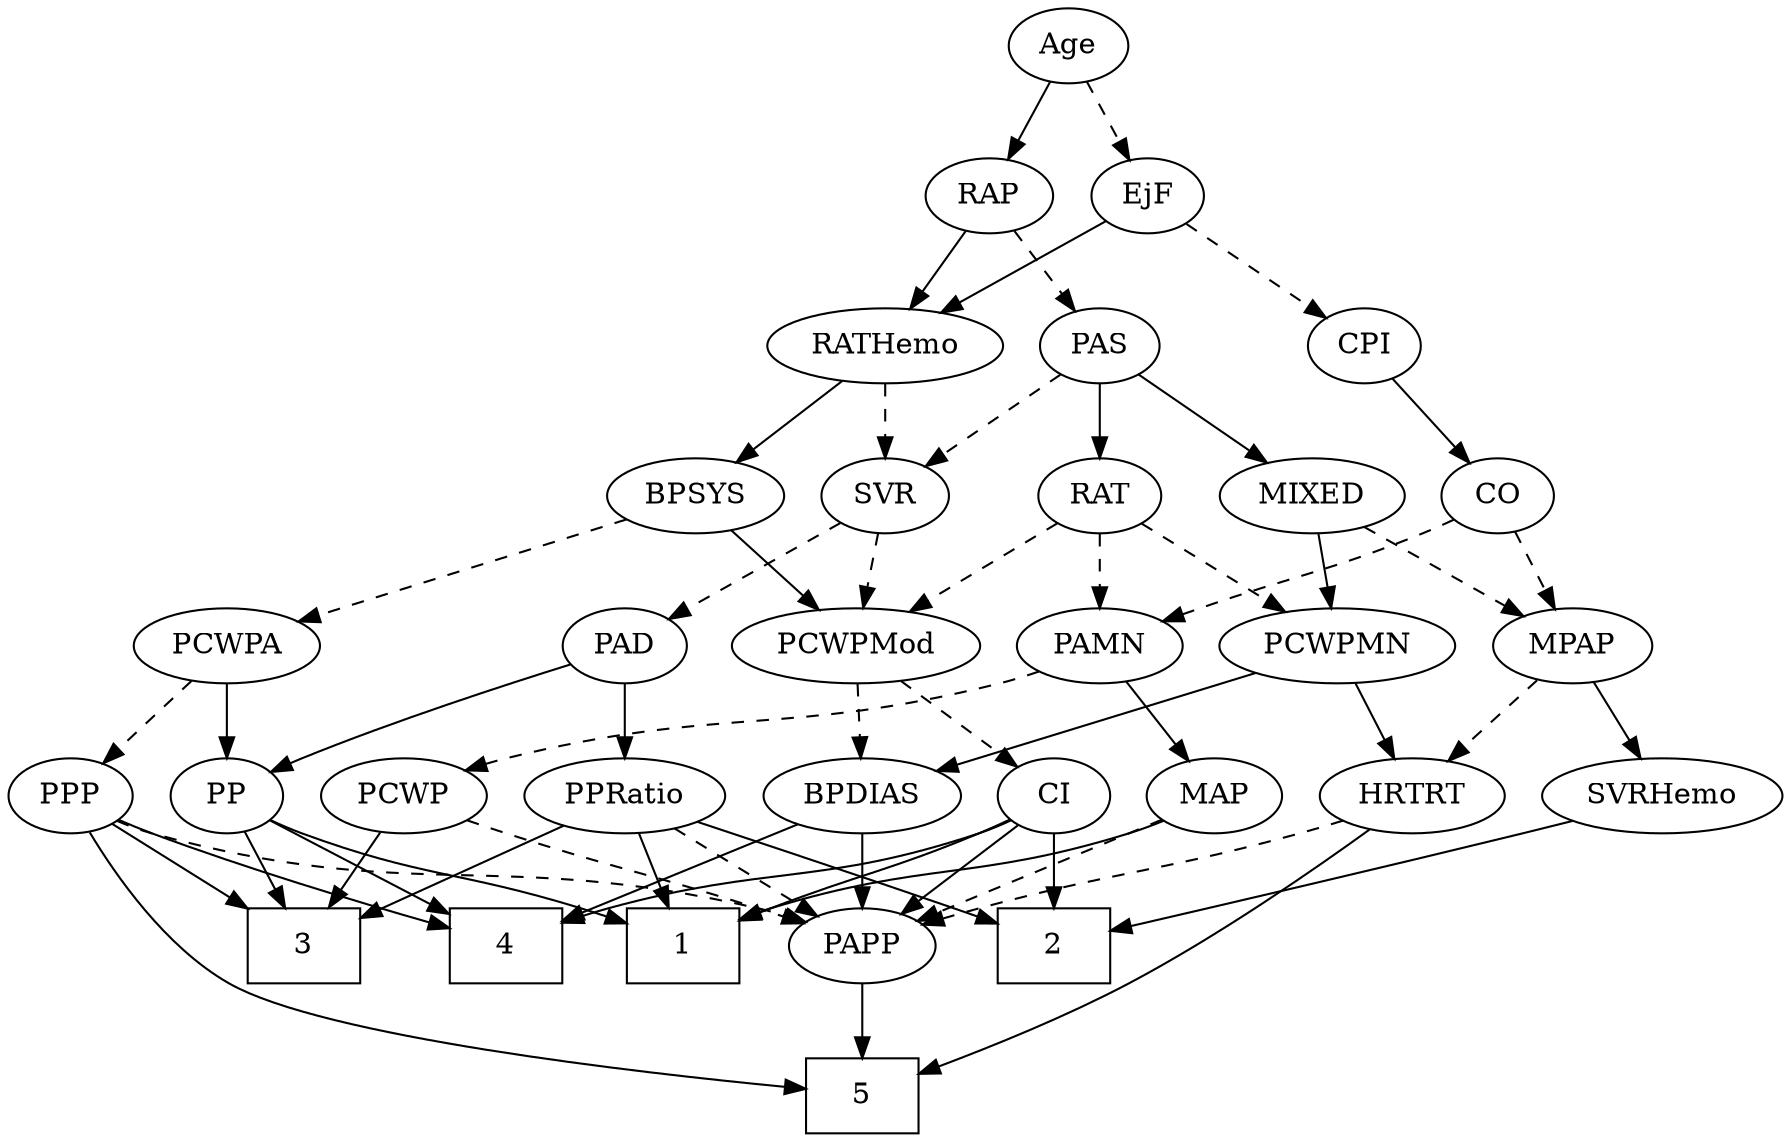 strict digraph {
	graph [bb="0,0,781.05,540"];
	node [label="\N"];
	1	[height=0.5,
		pos="291,90",
		shape=box,
		width=0.75];
	2	[height=0.5,
		pos="459,90",
		shape=box,
		width=0.75];
	3	[height=0.5,
		pos="121,90",
		shape=box,
		width=0.75];
	4	[height=0.5,
		pos="210,90",
		shape=box,
		width=0.75];
	5	[height=0.5,
		pos="372,18",
		shape=box,
		width=0.75];
	Age	[height=0.5,
		pos="465,522",
		width=0.75];
	EjF	[height=0.5,
		pos="502,450",
		width=0.75];
	Age -> EjF	[pos="e,493.46,467.15 473.58,504.76 478.06,496.28 483.65,485.71 488.68,476.2",
		style=dashed];
	RAP	[height=0.5,
		pos="429,450",
		width=0.77632];
	Age -> RAP	[pos="e,437.55,467.63 456.65,504.76 452.35,496.4 447.01,486.02 442.17,476.61",
		style=solid];
	RATHemo	[height=0.5,
		pos="383,378",
		width=1.3721];
	EjF -> RATHemo	[pos="e,408.06,393.74 482.35,437.44 464.56,426.98 437.97,411.34 416.78,398.87",
		style=solid];
	CPI	[height=0.5,
		pos="603,378",
		width=0.75];
	EjF -> CPI	[pos="e,584.76,391.64 520.06,436.49 535.76,425.6 558.72,409.69 576.5,397.37",
		style=dashed];
	PAS	[height=0.5,
		pos="477,378",
		width=0.75];
	RAP -> PAS	[pos="e,466.15,394.82 439.89,433.12 445.97,424.26 453.66,413.04 460.46,403.12",
		style=dashed];
	RAP -> RATHemo	[pos="e,394.04,395.8 418.56,433.12 412.96,424.59 405.93,413.89 399.59,404.25",
		style=solid];
	MIXED	[height=0.5,
		pos="572,306",
		width=1.1193];
	MPAP	[height=0.5,
		pos="684,234",
		width=0.97491];
	MIXED -> MPAP	[pos="e,662.4,248.5 594.4,291 611.48,280.33 635.18,265.51 653.92,253.8",
		style=dashed];
	PCWPMN	[height=0.5,
		pos="581,234",
		width=1.3902];
	MIXED -> PCWPMN	[pos="e,578.8,252.1 574.22,287.7 575.22,279.98 576.41,270.71 577.51,262.11",
		style=solid];
	SVRHemo	[height=0.5,
		pos="731,162",
		width=1.3902];
	MPAP -> SVRHemo	[pos="e,719.83,179.63 694.9,216.76 700.63,208.23 707.78,197.58 714.2,188.02",
		style=solid];
	HRTRT	[height=0.5,
		pos="623,162",
		width=1.1013];
	MPAP -> HRTRT	[pos="e,637.21,179.31 670.16,217.12 662.39,208.2 652.55,196.91 643.86,186.94",
		style=dashed];
	BPSYS	[height=0.5,
		pos="299,306",
		width=1.0471];
	PCWPMod	[height=0.5,
		pos="371,234",
		width=1.4443];
	BPSYS -> PCWPMod	[pos="e,354.31,251.22 314.98,289.46 324.38,280.32 336.45,268.59 346.98,258.35",
		style=solid];
	PCWPA	[height=0.5,
		pos="99,234",
		width=1.1555];
	BPSYS -> PCWPA	[pos="e,130.28,245.95 269.49,294.67 235.28,282.7 178.67,262.88 140.15,249.4",
		style=dashed];
	PAD	[height=0.5,
		pos="272,234",
		width=0.79437];
	PP	[height=0.5,
		pos="99,162",
		width=0.75];
	PAD -> PP	[pos="e,120.21,173.32 247.53,224.14 219.96,214.02 173.91,196.69 135,180 133.19,179.22 131.34,178.41 129.47,177.58",
		style=solid];
	PPRatio	[height=0.5,
		pos="272,162",
		width=1.1013];
	PAD -> PPRatio	[pos="e,272,180.1 272,215.7 272,207.98 272,198.71 272,190.11",
		style=solid];
	CO	[height=0.5,
		pos="657,306",
		width=0.75];
	CO -> MPAP	[pos="e,677.46,251.96 663.4,288.41 666.51,280.34 670.33,270.43 673.83,261.35",
		style=dashed];
	PAMN	[height=0.5,
		pos="477,234",
		width=1.011];
	CO -> PAMN	[pos="e,505.07,245.66 635.83,294.6 630.99,292.34 625.85,290.02 621,288 577.79,269.98 565.9,268.27 522,252 519.6,251.11 517.13,250.19 514.65,\
249.26",
		style=dashed];
	PAS -> MIXED	[pos="e,552.06,321.7 494.42,364.16 508.16,354.04 527.61,339.71 543.59,327.93",
		style=solid];
	RAT	[height=0.5,
		pos="477,306",
		width=0.75827];
	PAS -> RAT	[pos="e,477,324.1 477,359.7 477,351.98 477,342.71 477,334.11",
		style=solid];
	SVR	[height=0.5,
		pos="383,306",
		width=0.77632];
	PAS -> SVR	[pos="e,400.6,320.11 459.32,363.83 445.14,353.27 425.03,338.3 409.01,326.37",
		style=dashed];
	MAP	[height=0.5,
		pos="535,162",
		width=0.84854];
	PAMN -> MAP	[pos="e,521.89,178.82 490.16,217.12 497.58,208.17 506.99,196.81 515.27,186.81",
		style=solid];
	PCWP	[height=0.5,
		pos="179,162",
		width=0.97491];
	PAMN -> PCWP	[pos="e,205.24,174.11 449.67,221.73 443.9,219.62 437.8,217.58 432,216 341.06,191.23 313.85,205.11 223,180 220.35,179.27 217.65,178.44 \
214.94,177.54",
		style=dashed];
	RATHemo -> BPSYS	[pos="e,316.84,321.86 363.94,361.12 352.34,351.45 337.39,338.99 324.75,328.46",
		style=solid];
	RATHemo -> SVR	[pos="e,383,324.1 383,359.7 383,351.98 383,342.71 383,334.11",
		style=dashed];
	CPI -> CO	[pos="e,645.05,322.49 614.98,361.46 621.98,352.4 630.94,340.79 638.79,330.61",
		style=solid];
	RAT -> PAMN	[pos="e,477,252.1 477,287.7 477,279.98 477,270.71 477,262.11",
		style=dashed];
	RAT -> PCWPMod	[pos="e,394.23,250.34 458.05,292.49 442.7,282.35 420.73,267.84 402.71,255.94",
		style=dashed];
	RAT -> PCWPMN	[pos="e,558.21,250.34 495.59,292.49 510.66,282.35 532.2,267.84 549.89,255.94",
		style=dashed];
	SVR -> PAD	[pos="e,291.49,247.29 363.67,292.81 346.11,281.73 319.99,265.26 300.12,252.73",
		style=dashed];
	SVR -> PCWPMod	[pos="e,373.96,252.28 380.1,288.05 378.77,280.35 377.18,271.03 375.69,262.36",
		style=dashed];
	BPDIAS	[height=0.5,
		pos="372,162",
		width=1.1735];
	PCWPMod -> BPDIAS	[pos="e,371.76,180.1 371.25,215.7 371.36,207.98 371.49,198.71 371.61,190.11",
		style=dashed];
	CI	[height=0.5,
		pos="459,162",
		width=0.75];
	PCWPMod -> CI	[pos="e,442.36,176.24 390.97,217.12 403.82,206.89 420.61,193.53 434.3,182.65",
		style=dashed];
	PCWPA -> PP	[pos="e,99,180.1 99,215.7 99,207.98 99,198.71 99,190.11",
		style=solid];
	PPP	[height=0.5,
		pos="27,162",
		width=0.75];
	PCWPA -> PPP	[pos="e,41.804,177.39 82.662,217.12 72.78,207.51 60.046,195.13 49.252,184.63",
		style=dashed];
	PCWPMN -> BPDIAS	[pos="e,404.19,173.78 545.55,221.13 509.2,208.95 452.67,190.02 414.08,177.09",
		style=solid];
	PCWPMN -> HRTRT	[pos="e,612.93,179.79 591.17,216.05 596.12,207.8 602.18,197.7 607.68,188.54",
		style=solid];
	SVRHemo -> 2	[pos="e,486.32,97.458 693.6,150 686.45,147.96 679,145.88 672,144 610.63,127.53 538.84,110.03 496.24,99.828",
		style=solid];
	BPDIAS -> 4	[pos="e,237.23,102.76 343.41,148.65 316.48,137.01 276,119.52 246.7,106.86",
		style=solid];
	PAPP	[height=0.5,
		pos="372,90",
		width=0.88464];
	BPDIAS -> PAPP	[pos="e,372,108.1 372,143.7 372,135.98 372,126.71 372,118.11",
		style=solid];
	MAP -> 1	[pos="e,318.29,103.39 511.59,150.19 506.21,147.95 500.46,145.74 495,144 423.91,121.31 402.09,130.69 331,108 329.96,107.67 328.91,107.32 \
327.85,106.95",
		style=solid];
	MAP -> PAPP	[pos="e,396.68,101.6 510.95,150.67 483.18,138.75 437.31,119.05 405.92,105.57",
		style=dashed];
	PP -> 1	[pos="e,263.95,101.46 120.12,150.48 124.96,148.22 130.12,145.94 135,144 183.21,124.89 197.06,125.17 246,108 248.73,107.04 251.55,106.03 \
254.38,105",
		style=solid];
	PP -> 3	[pos="e,115.57,108.28 104.33,144.05 106.78,136.26 109.74,126.82 112.49,118.08",
		style=solid];
	PP -> 4	[pos="e,182.86,108.11 118.08,148.97 133.49,139.25 155.61,125.3 174.29,113.52",
		style=solid];
	PPP -> 3	[pos="e,98.061,108.08 44.681,147.83 57.425,138.34 74.957,125.29 90.004,114.08",
		style=solid];
	PPP -> 4	[pos="e,182.88,99.913 48.17,150.59 53.005,148.33 58.149,146.01 63,144 100.03,128.62 143.3,113.34 173.26,103.16",
		style=solid];
	PPP -> 5	[pos="e,344.76,21.291 33.11,144.22 41.496,123.72 58.605,89.594 85,72 125.42,45.058 266.3,28.742 334.47,22.249",
		style=solid];
	PPP -> PAPP	[pos="e,347.09,101.55 47.514,150 52.47,147.71 57.831,145.53 63,144 176.53,110.32 212.21,137.11 327,108 330.42,107.13 333.94,106.09 337.43,\
104.95",
		style=dashed];
	PPRatio -> 1	[pos="e,286.31,108.28 276.6,144.05 278.71,136.26 281.28,126.82 283.65,118.08",
		style=solid];
	PPRatio -> 2	[pos="e,431.94,101.13 301.63,149.91 334.39,137.65 387.19,117.88 422.48,104.67",
		style=solid];
	PPRatio -> 3	[pos="e,148.14,103.58 245.35,148.65 220.89,137.31 184.43,120.41 157.31,107.83",
		style=solid];
	PPRatio -> PAPP	[pos="e,352.66,104.54 292.72,146.5 307.59,136.09 327.79,121.95 344.08,110.55",
		style=dashed];
	PCWP -> 3	[pos="e,135.33,108.29 165.84,145.12 158.74,136.54 149.81,125.77 141.79,116.09",
		style=solid];
	PCWP -> PAPP	[pos="e,346.35,100.83 205.94,150.42 211.56,148.26 217.46,146.03 223,144 268.93,127.18 281.01,124.64 327,108 330.24,106.83 333.6,105.59 \
336.97,104.34",
		style=dashed];
	CI -> 1	[pos="e,318.07,102.63 437.79,150.69 432.96,148.42 427.82,146.08 423,144 382.68,126.62 371.65,124.59 331,108 329.82,107.52 328.62,107.03 \
327.42,106.53",
		style=solid];
	CI -> 2	[pos="e,459,108.1 459,143.7 459,135.98 459,126.71 459,118.11",
		style=solid];
	CI -> 4	[pos="e,237.38,102.09 438.4,150.28 433.44,147.98 428.11,145.73 423,144 350.66,119.53 328.26,129.55 255,108 252.39,107.23 249.71,106.38 \
247.02,105.49",
		style=solid];
	CI -> PAPP	[pos="e,389.62,105.18 442.23,147.5 429.59,137.34 412.06,123.23 397.67,111.65",
		style=solid];
	PAPP -> 5	[pos="e,372,36.104 372,71.697 372,63.983 372,54.712 372,46.112",
		style=solid];
	HRTRT -> 5	[pos="e,399.13,28.878 603.84,145.85 579.49,127.02 535.69,94.613 495,72 467.01,56.445 433.54,42.288 408.58,32.526",
		style=solid];
	HRTRT -> PAPP	[pos="e,398.33,100.27 593.46,149.98 587.39,147.87 581.02,145.77 575,144 508.4,124.38 489.78,127 423,108 418.08,106.6 412.92,105.02 407.86,\
103.4",
		style=dashed];
}
